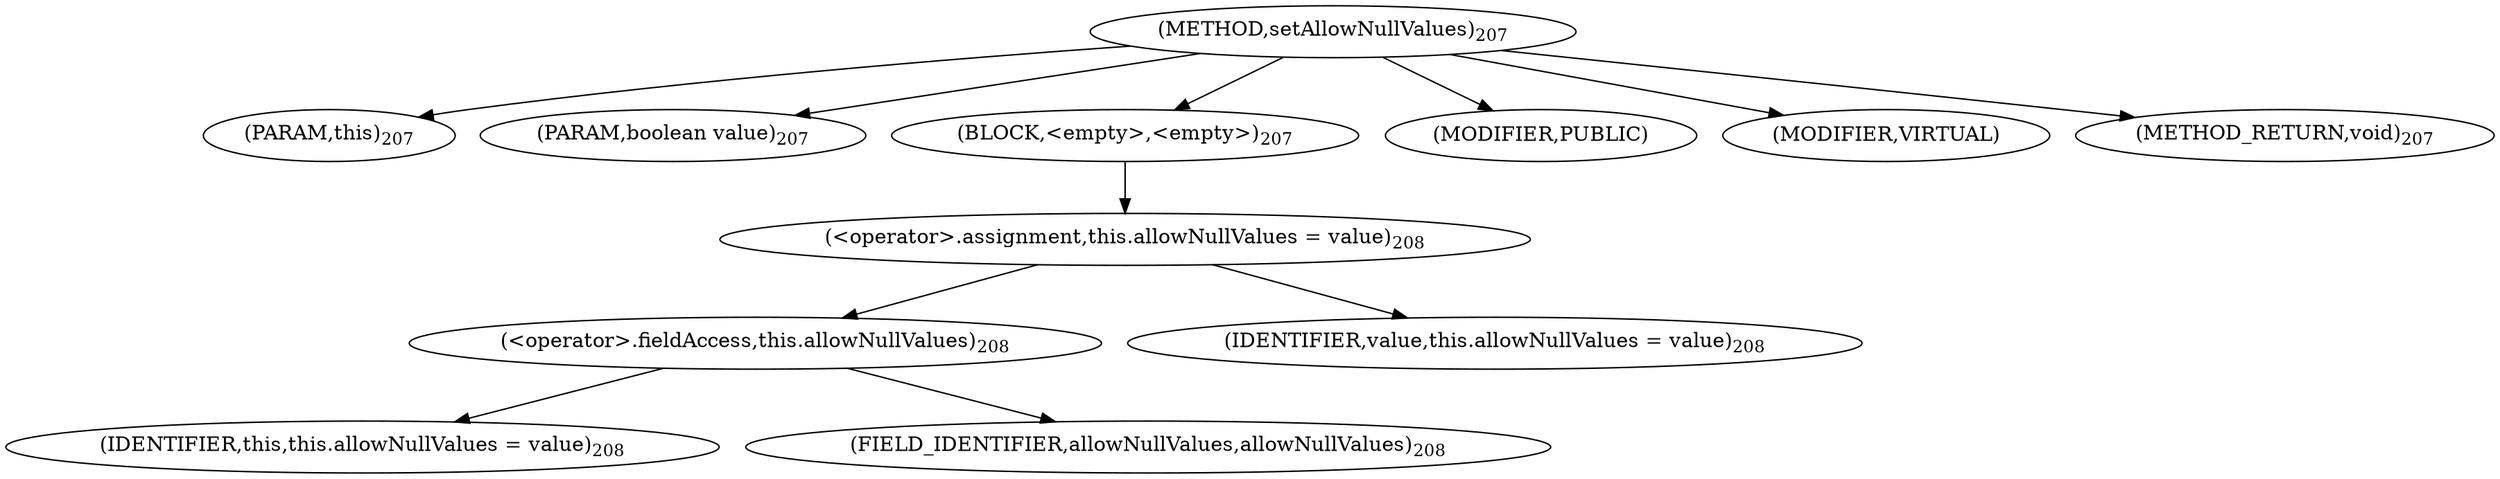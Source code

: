 digraph "setAllowNullValues" {  
"302" [label = <(METHOD,setAllowNullValues)<SUB>207</SUB>> ]
"303" [label = <(PARAM,this)<SUB>207</SUB>> ]
"304" [label = <(PARAM,boolean value)<SUB>207</SUB>> ]
"305" [label = <(BLOCK,&lt;empty&gt;,&lt;empty&gt;)<SUB>207</SUB>> ]
"306" [label = <(&lt;operator&gt;.assignment,this.allowNullValues = value)<SUB>208</SUB>> ]
"307" [label = <(&lt;operator&gt;.fieldAccess,this.allowNullValues)<SUB>208</SUB>> ]
"308" [label = <(IDENTIFIER,this,this.allowNullValues = value)<SUB>208</SUB>> ]
"309" [label = <(FIELD_IDENTIFIER,allowNullValues,allowNullValues)<SUB>208</SUB>> ]
"310" [label = <(IDENTIFIER,value,this.allowNullValues = value)<SUB>208</SUB>> ]
"311" [label = <(MODIFIER,PUBLIC)> ]
"312" [label = <(MODIFIER,VIRTUAL)> ]
"313" [label = <(METHOD_RETURN,void)<SUB>207</SUB>> ]
  "302" -> "303" 
  "302" -> "304" 
  "302" -> "305" 
  "302" -> "311" 
  "302" -> "312" 
  "302" -> "313" 
  "305" -> "306" 
  "306" -> "307" 
  "306" -> "310" 
  "307" -> "308" 
  "307" -> "309" 
}
